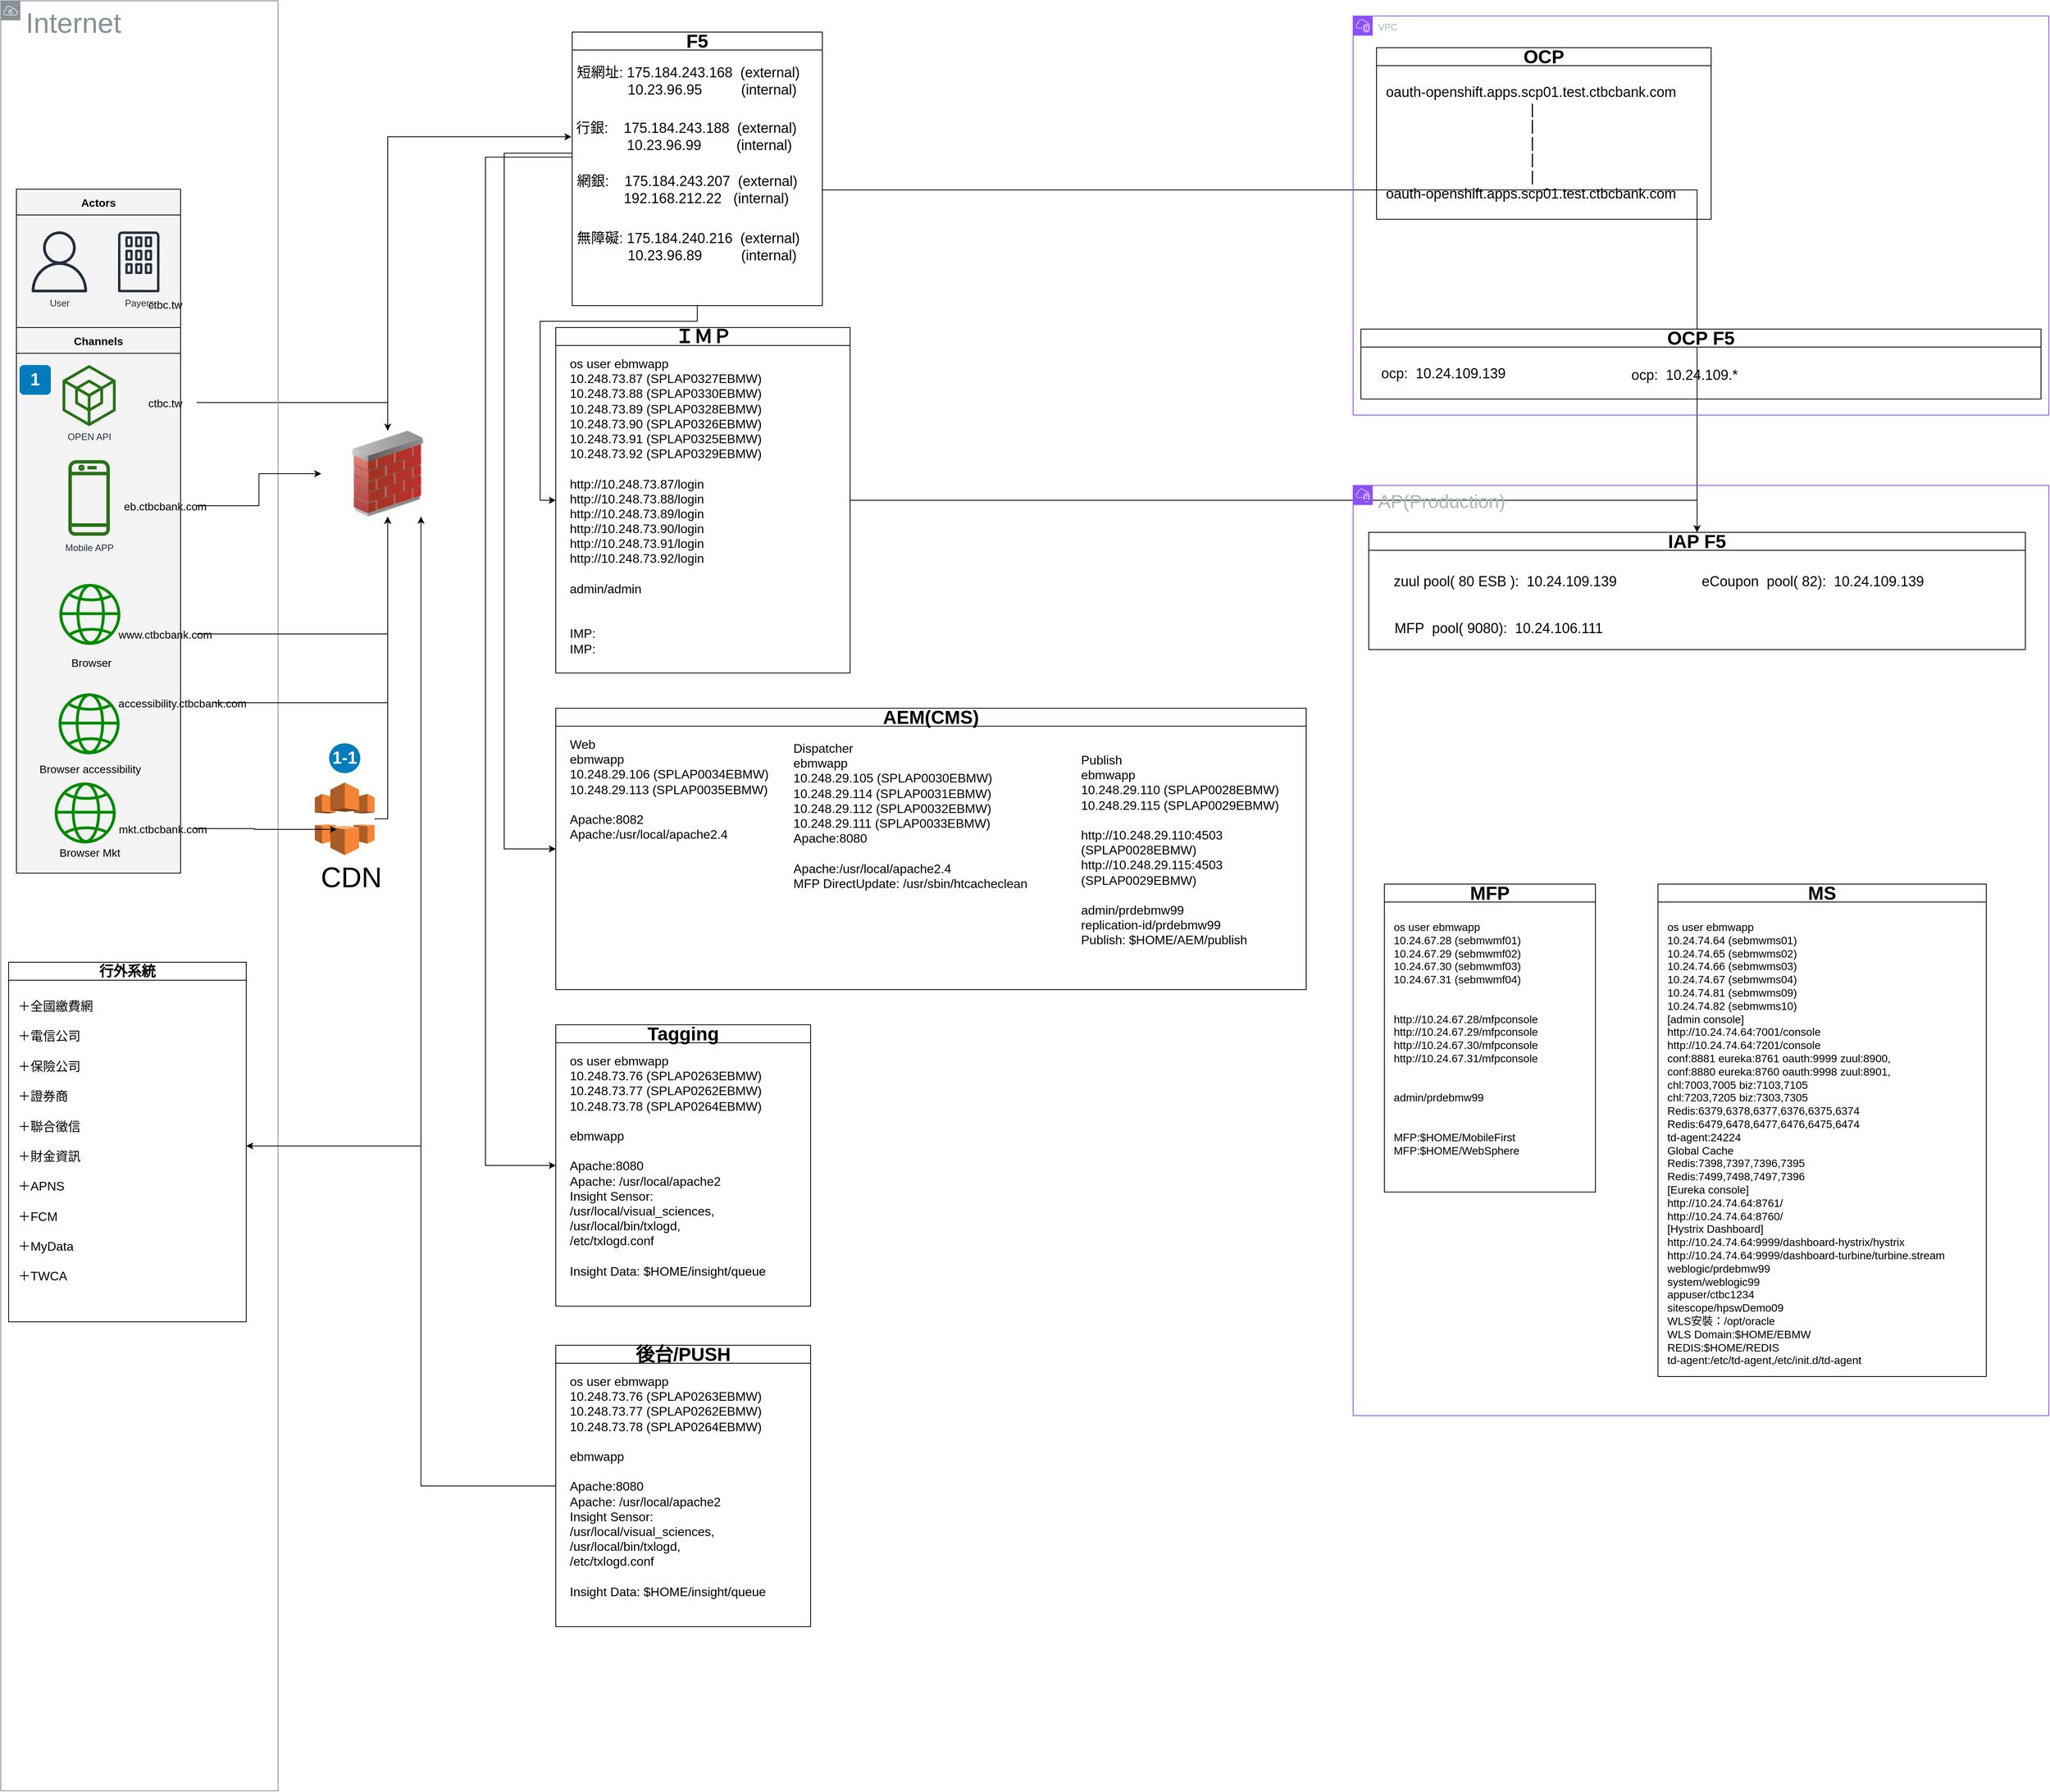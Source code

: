 <mxfile version="25.0.3">
  <diagram name="第 1 页" id="y4D9Tf6ymlBKxKTTLx2E">
    <mxGraphModel dx="2052" dy="1368" grid="1" gridSize="10" guides="1" tooltips="1" connect="1" arrows="1" fold="1" page="1" pageScale="1" pageWidth="3300" pageHeight="2339" math="0" shadow="0">
      <root>
        <mxCell id="0" />
        <mxCell id="1" parent="0" />
        <mxCell id="UHIflysu40mmN4eMS-2m-1" value="Actors" style="swimlane;fontSize=14;align=center;swimlaneFillColor=#f4f4f4;fillColor=#f4f4f4;startSize=33;container=1;pointerEvents=0;collapsible=0;recursiveResize=0;" parent="1" vertex="1">
          <mxGeometry x="30" y="251" width="210" height="177" as="geometry" />
        </mxCell>
        <mxCell id="UHIflysu40mmN4eMS-2m-2" value="User" style="outlineConnect=0;fontColor=#232F3E;gradientColor=none;fillColor=#232F3E;strokeColor=none;dashed=0;verticalLabelPosition=bottom;verticalAlign=top;align=center;html=1;fontSize=12;fontStyle=0;aspect=fixed;pointerEvents=1;shape=mxgraph.aws4.user;labelBackgroundColor=none;" parent="UHIflysu40mmN4eMS-2m-1" vertex="1">
          <mxGeometry x="16" y="54" width="78" height="78" as="geometry" />
        </mxCell>
        <mxCell id="UHIflysu40mmN4eMS-2m-3" value="Payers" style="outlineConnect=0;fontColor=#232F3E;gradientColor=none;fillColor=#232F3E;strokeColor=none;dashed=0;verticalLabelPosition=bottom;verticalAlign=top;align=center;html=1;fontSize=12;fontStyle=0;aspect=fixed;pointerEvents=1;shape=mxgraph.aws4.corporate_data_center;labelBackgroundColor=none;" parent="UHIflysu40mmN4eMS-2m-1" vertex="1">
          <mxGeometry x="130" y="54" width="53" height="78" as="geometry" />
        </mxCell>
        <mxCell id="UHIflysu40mmN4eMS-2m-4" value="Channels" style="swimlane;fontSize=14;align=center;swimlaneFillColor=#f4f4f4;fillColor=#f4f4f4;startSize=33;container=1;pointerEvents=0;collapsible=0;recursiveResize=0;" parent="1" vertex="1">
          <mxGeometry x="30" y="428" width="210" height="698" as="geometry" />
        </mxCell>
        <mxCell id="UHIflysu40mmN4eMS-2m-5" value="Mobile APP" style="outlineConnect=0;fontColor=#232F3E;gradientColor=none;strokeColor=none;fillColor=#277116;dashed=0;verticalLabelPosition=bottom;verticalAlign=top;align=center;html=1;fontSize=12;fontStyle=0;shape=mxgraph.aws4.mobile_client;labelBackgroundColor=none;" parent="UHIflysu40mmN4eMS-2m-4" vertex="1">
          <mxGeometry x="66.5" y="168" width="53" height="100" as="geometry" />
        </mxCell>
        <mxCell id="UHIflysu40mmN4eMS-2m-6" value="OPEN API" style="outlineConnect=0;fontColor=#232F3E;gradientColor=none;fillColor=#277116;strokeColor=none;dashed=0;verticalLabelPosition=bottom;verticalAlign=top;align=center;html=1;fontSize=12;fontStyle=0;aspect=fixed;pointerEvents=1;shape=mxgraph.aws4.external_sdk;labelBackgroundColor=none;" parent="UHIflysu40mmN4eMS-2m-4" vertex="1">
          <mxGeometry x="59" y="48" width="68" height="78" as="geometry" />
        </mxCell>
        <mxCell id="UHIflysu40mmN4eMS-2m-7" value="1" style="rounded=1;whiteSpace=wrap;html=1;fillColor=#007CBD;strokeColor=none;fontColor=#FFFFFF;fontStyle=1;fontSize=22;labelBackgroundColor=none;" parent="UHIflysu40mmN4eMS-2m-4" vertex="1">
          <mxGeometry x="4" y="48" width="40" height="38" as="geometry" />
        </mxCell>
        <mxCell id="UHIflysu40mmN4eMS-2m-8" value="" style="sketch=0;outlineConnect=0;fillColor=#008a00;strokeColor=#005700;dashed=0;verticalLabelPosition=bottom;verticalAlign=top;align=center;html=1;fontSize=12;fontStyle=0;aspect=fixed;pointerEvents=1;shape=mxgraph.aws4.globe;fontColor=#ffffff;" parent="UHIflysu40mmN4eMS-2m-4" vertex="1">
          <mxGeometry x="55" y="328" width="78" height="78" as="geometry" />
        </mxCell>
        <mxCell id="UHIflysu40mmN4eMS-2m-9" value="&lt;font style=&quot;font-size: 14px;&quot;&gt;Browser&lt;/font&gt;" style="text;html=1;align=center;verticalAlign=top;spacingTop=-4;fontSize=14;labelBackgroundColor=none;whiteSpace=wrap;" parent="UHIflysu40mmN4eMS-2m-4" vertex="1">
          <mxGeometry x="60" y="418" width="72" height="28.5" as="geometry" />
        </mxCell>
        <mxCell id="UHIflysu40mmN4eMS-2m-10" value="" style="sketch=0;outlineConnect=0;fillColor=#008a00;strokeColor=#005700;dashed=0;verticalLabelPosition=bottom;verticalAlign=top;align=center;html=1;fontSize=12;fontStyle=0;aspect=fixed;pointerEvents=1;shape=mxgraph.aws4.globe;fontColor=#ffffff;" parent="UHIflysu40mmN4eMS-2m-4" vertex="1">
          <mxGeometry x="49" y="582" width="78" height="78" as="geometry" />
        </mxCell>
        <mxCell id="UHIflysu40mmN4eMS-2m-11" value="&lt;font style=&quot;font-size: 14px;&quot;&gt;Browser Mkt&lt;/font&gt;" style="text;html=1;align=center;verticalAlign=top;spacingTop=-4;fontSize=14;labelBackgroundColor=none;whiteSpace=wrap;" parent="UHIflysu40mmN4eMS-2m-4" vertex="1">
          <mxGeometry x="39" y="661" width="110" height="28.5" as="geometry" />
        </mxCell>
        <UserObject label="&lt;span&gt;eb.ctbcbank.com&lt;/span&gt;" link="175.184.243.188(external) - 10.23.96.99(internal)" id="UHIflysu40mmN4eMS-2m-12">
          <mxCell style="text;html=1;align=center;verticalAlign=top;spacingTop=-4;fontSize=14;labelBackgroundColor=none;whiteSpace=wrap;" parent="UHIflysu40mmN4eMS-2m-4" vertex="1">
            <mxGeometry x="150" y="218" width="80.5" height="20" as="geometry" />
          </mxCell>
        </UserObject>
        <UserObject label="&lt;span&gt;www.ctbcbank.com&lt;/span&gt;" link="175.184.243.207(external) - 192.168.212.22(internal)" id="UHIflysu40mmN4eMS-2m-13">
          <mxCell style="text;html=1;align=center;verticalAlign=top;spacingTop=-4;fontSize=14;labelBackgroundColor=none;whiteSpace=wrap;" parent="UHIflysu40mmN4eMS-2m-4" vertex="1">
            <mxGeometry x="150" y="382" width="80.5" height="20" as="geometry" />
          </mxCell>
        </UserObject>
        <mxCell id="UHIflysu40mmN4eMS-2m-14" value="&lt;span&gt;mkt.ctbcbank.com&lt;/span&gt;" style="text;html=1;align=center;verticalAlign=top;spacingTop=-4;fontSize=14;labelBackgroundColor=none;whiteSpace=wrap;" parent="UHIflysu40mmN4eMS-2m-4" vertex="1">
          <mxGeometry x="147" y="631" width="80.5" height="20" as="geometry" />
        </mxCell>
        <mxCell id="UHIflysu40mmN4eMS-2m-15" value="" style="sketch=0;outlineConnect=0;fillColor=#008a00;strokeColor=#005700;dashed=0;verticalLabelPosition=bottom;verticalAlign=top;align=center;html=1;fontSize=12;fontStyle=0;aspect=fixed;pointerEvents=1;shape=mxgraph.aws4.globe;fontColor=#ffffff;" parent="UHIflysu40mmN4eMS-2m-4" vertex="1">
          <mxGeometry x="54" y="468" width="78" height="78" as="geometry" />
        </mxCell>
        <mxCell id="UHIflysu40mmN4eMS-2m-16" value="&lt;font style=&quot;font-size: 14px;&quot;&gt;Browser accessibility&lt;/font&gt;" style="text;html=1;align=center;verticalAlign=top;spacingTop=-4;fontSize=14;labelBackgroundColor=none;whiteSpace=wrap;" parent="UHIflysu40mmN4eMS-2m-4" vertex="1">
          <mxGeometry x="18.5" y="553.5" width="151" height="28.5" as="geometry" />
        </mxCell>
        <UserObject label="accessibility&lt;span&gt;.ctbcbank.com&lt;/span&gt;" link="175.184.240.216(external) - 10.23.69.89(internal)" id="UHIflysu40mmN4eMS-2m-17">
          <mxCell style="text;html=1;align=center;verticalAlign=top;spacingTop=-4;fontSize=14;labelBackgroundColor=none;whiteSpace=wrap;" parent="UHIflysu40mmN4eMS-2m-4" vertex="1">
            <mxGeometry x="172" y="470" width="80.5" height="20" as="geometry" />
          </mxCell>
        </UserObject>
        <mxCell id="OYcSonADlkUZ9qEDh8Ml-29" style="edgeStyle=orthogonalEdgeStyle;rounded=0;orthogonalLoop=1;jettySize=auto;html=1;" edge="1" parent="1" source="UHIflysu40mmN4eMS-2m-18" target="OYcSonADlkUZ9qEDh8Ml-1">
          <mxGeometry relative="1" as="geometry" />
        </mxCell>
        <UserObject label="&lt;span&gt;ctbc.tw&lt;/span&gt;" link="175.184.243.186(external)  -  10.23.96.95(internal)" linkTarget="_blank" id="UHIflysu40mmN4eMS-2m-18">
          <mxCell style="text;html=1;align=center;verticalAlign=top;spacingTop=-4;fontSize=14;labelBackgroundColor=none;whiteSpace=wrap;" parent="1" vertex="1">
            <mxGeometry x="180" y="514" width="80.5" height="20" as="geometry" />
          </mxCell>
        </UserObject>
        <mxCell id="UHIflysu40mmN4eMS-2m-20" value="&lt;font style=&quot;font-size: 36px;&quot;&gt;Internet&lt;/font&gt;" style="sketch=0;outlineConnect=0;gradientColor=none;html=1;whiteSpace=wrap;fontSize=12;fontStyle=0;shape=mxgraph.aws4.group;grIcon=mxgraph.aws4.group_vpc;strokeColor=#879196;fillColor=none;verticalAlign=top;align=left;spacingLeft=30;fontColor=#879196;dashed=0;" parent="1" vertex="1">
          <mxGeometry x="10" y="10" width="354.75" height="2290" as="geometry" />
        </mxCell>
        <mxCell id="OYcSonADlkUZ9qEDh8Ml-89" style="edgeStyle=orthogonalEdgeStyle;rounded=0;orthogonalLoop=1;jettySize=auto;html=1;entryX=0;entryY=0.5;entryDx=0;entryDy=0;" edge="1" parent="1" source="OYcSonADlkUZ9qEDh8Ml-1" target="OYcSonADlkUZ9qEDh8Ml-67">
          <mxGeometry relative="1" as="geometry" />
        </mxCell>
        <mxCell id="OYcSonADlkUZ9qEDh8Ml-100" style="edgeStyle=orthogonalEdgeStyle;rounded=0;orthogonalLoop=1;jettySize=auto;html=1;exitX=0.75;exitY=1;exitDx=0;exitDy=0;entryX=1;entryY=0.5;entryDx=0;entryDy=0;" edge="1" parent="1" source="OYcSonADlkUZ9qEDh8Ml-1" target="OYcSonADlkUZ9qEDh8Ml-99">
          <mxGeometry relative="1" as="geometry" />
        </mxCell>
        <mxCell id="OYcSonADlkUZ9qEDh8Ml-1" value="" style="image;html=1;image=img/lib/clip_art/networking/Firewall_02_128x128.png" vertex="1" parent="1">
          <mxGeometry x="420" y="560" width="170" height="110" as="geometry" />
        </mxCell>
        <mxCell id="OYcSonADlkUZ9qEDh8Ml-37" style="edgeStyle=orthogonalEdgeStyle;rounded=0;orthogonalLoop=1;jettySize=auto;html=1;" edge="1" parent="1" source="OYcSonADlkUZ9qEDh8Ml-22" target="OYcSonADlkUZ9qEDh8Ml-1">
          <mxGeometry relative="1" as="geometry">
            <Array as="points">
              <mxPoint x="505" y="1057" />
            </Array>
          </mxGeometry>
        </mxCell>
        <UserObject label="&lt;font style=&quot;font-size: 36px;&quot;&gt;CDN&lt;/font&gt;" link="https://github.com/kikiChuang/bank-design/blob/main/cdn" id="OYcSonADlkUZ9qEDh8Ml-22">
          <mxCell style="outlineConnect=0;dashed=0;verticalLabelPosition=bottom;verticalAlign=top;align=center;html=1;shape=mxgraph.aws3.cloudfront;fillColor=#F58536;gradientColor=none;shadow=0;strokeColor=#666666;spacingLeft=15;fontFamily=Helvetica;fontSize=12;fontColor=default;" vertex="1" parent="1">
            <mxGeometry x="411.75" y="1010" width="76.5" height="93" as="geometry" />
          </mxCell>
        </UserObject>
        <UserObject label="&lt;span&gt;ctbc.tw&lt;/span&gt;" link="175.184.243.186(external)  -  10.23.96.95(internal)" linkTarget="_blank" id="OYcSonADlkUZ9qEDh8Ml-28">
          <mxCell style="text;html=1;align=center;verticalAlign=top;spacingTop=-4;fontSize=14;labelBackgroundColor=none;whiteSpace=wrap;" vertex="1" parent="1">
            <mxGeometry x="180" y="388" width="80.5" height="20" as="geometry" />
          </mxCell>
        </UserObject>
        <mxCell id="OYcSonADlkUZ9qEDh8Ml-30" style="edgeStyle=orthogonalEdgeStyle;rounded=0;orthogonalLoop=1;jettySize=auto;html=1;" edge="1" parent="1" source="UHIflysu40mmN4eMS-2m-12" target="OYcSonADlkUZ9qEDh8Ml-1">
          <mxGeometry relative="1" as="geometry" />
        </mxCell>
        <mxCell id="OYcSonADlkUZ9qEDh8Ml-31" style="edgeStyle=orthogonalEdgeStyle;rounded=0;orthogonalLoop=1;jettySize=auto;html=1;entryX=0.5;entryY=1;entryDx=0;entryDy=0;" edge="1" parent="1" source="UHIflysu40mmN4eMS-2m-13" target="OYcSonADlkUZ9qEDh8Ml-1">
          <mxGeometry relative="1" as="geometry" />
        </mxCell>
        <mxCell id="OYcSonADlkUZ9qEDh8Ml-33" style="edgeStyle=orthogonalEdgeStyle;rounded=0;orthogonalLoop=1;jettySize=auto;html=1;" edge="1" parent="1" source="UHIflysu40mmN4eMS-2m-17" target="OYcSonADlkUZ9qEDh8Ml-1">
          <mxGeometry relative="1" as="geometry" />
        </mxCell>
        <mxCell id="OYcSonADlkUZ9qEDh8Ml-34" value="1-1" style="rounded=1;whiteSpace=wrap;html=1;fillColor=#007CBD;strokeColor=none;fontColor=#FFFFFF;fontStyle=1;fontSize=22;labelBackgroundColor=none;arcSize=50;" vertex="1" parent="1">
          <mxGeometry x="430" y="960" width="40" height="38" as="geometry" />
        </mxCell>
        <mxCell id="OYcSonADlkUZ9qEDh8Ml-35" style="edgeStyle=orthogonalEdgeStyle;rounded=0;orthogonalLoop=1;jettySize=auto;html=1;entryX=0.369;entryY=0.645;entryDx=0;entryDy=0;entryPerimeter=0;" edge="1" parent="1" source="UHIflysu40mmN4eMS-2m-14" target="OYcSonADlkUZ9qEDh8Ml-22">
          <mxGeometry relative="1" as="geometry" />
        </mxCell>
        <mxCell id="OYcSonADlkUZ9qEDh8Ml-90" style="edgeStyle=orthogonalEdgeStyle;rounded=0;orthogonalLoop=1;jettySize=auto;html=1;entryX=0;entryY=0.5;entryDx=0;entryDy=0;" edge="1" parent="1" source="OYcSonADlkUZ9qEDh8Ml-54" target="OYcSonADlkUZ9qEDh8Ml-72">
          <mxGeometry relative="1" as="geometry" />
        </mxCell>
        <mxCell id="OYcSonADlkUZ9qEDh8Ml-91" style="edgeStyle=orthogonalEdgeStyle;rounded=0;orthogonalLoop=1;jettySize=auto;html=1;entryX=0;entryY=0.5;entryDx=0;entryDy=0;" edge="1" parent="1" source="OYcSonADlkUZ9qEDh8Ml-54" target="OYcSonADlkUZ9qEDh8Ml-78">
          <mxGeometry relative="1" as="geometry">
            <mxPoint x="650" y="1220" as="targetPoint" />
            <Array as="points">
              <mxPoint x="654" y="205" />
              <mxPoint x="654" y="1095" />
            </Array>
          </mxGeometry>
        </mxCell>
        <mxCell id="OYcSonADlkUZ9qEDh8Ml-92" style="edgeStyle=orthogonalEdgeStyle;rounded=0;orthogonalLoop=1;jettySize=auto;html=1;entryX=0;entryY=0.5;entryDx=0;entryDy=0;" edge="1" parent="1" source="OYcSonADlkUZ9qEDh8Ml-54" target="OYcSonADlkUZ9qEDh8Ml-80">
          <mxGeometry relative="1" as="geometry">
            <Array as="points">
              <mxPoint x="630" y="210" />
              <mxPoint x="630" y="1500" />
            </Array>
          </mxGeometry>
        </mxCell>
        <mxCell id="OYcSonADlkUZ9qEDh8Ml-54" value="&lt;font style=&quot;font-size: 24px;&quot;&gt;F5&lt;/font&gt;" style="swimlane;whiteSpace=wrap;html=1;" vertex="1" parent="1">
          <mxGeometry x="741" y="50" width="320" height="350" as="geometry" />
        </mxCell>
        <mxCell id="OYcSonADlkUZ9qEDh8Ml-65" value="&lt;font style=&quot;font-size: 18px;&quot;&gt;短網址: 175.184.243.168&amp;nbsp; (external)&lt;/font&gt;&lt;div&gt;&lt;font style=&quot;font-size: 18px;&quot;&gt;&amp;nbsp; &amp;nbsp; &amp;nbsp; &amp;nbsp; &amp;nbsp; &amp;nbsp; &amp;nbsp;10.23.96.95&amp;nbsp; &amp;nbsp; &amp;nbsp; &amp;nbsp; &amp;nbsp; (internal)&lt;/font&gt;&lt;/div&gt;" style="text;strokeColor=none;fillColor=none;align=left;verticalAlign=middle;spacingLeft=4;spacingRight=4;overflow=hidden;points=[[0,0.5],[1,0.5]];portConstraint=eastwest;rotatable=0;whiteSpace=wrap;html=1;" vertex="1" parent="OYcSonADlkUZ9qEDh8Ml-54">
          <mxGeometry y="30" width="320" height="66" as="geometry" />
        </mxCell>
        <mxCell id="OYcSonADlkUZ9qEDh8Ml-67" value="&lt;font style=&quot;font-size: 18px;&quot;&gt;行銀:&amp;nbsp; &amp;nbsp; 175.184.243.188&amp;nbsp; (external)&lt;/font&gt;&lt;div&gt;&lt;font style=&quot;font-size: 18px;&quot;&gt;&amp;nbsp; &amp;nbsp; &amp;nbsp; &amp;nbsp; &amp;nbsp; &amp;nbsp; &amp;nbsp;10.23.96.99&amp;nbsp; &amp;nbsp; &amp;nbsp; &amp;nbsp; &amp;nbsp;(internal)&lt;/font&gt;&lt;/div&gt;" style="text;strokeColor=none;fillColor=none;align=left;verticalAlign=middle;spacingLeft=4;spacingRight=4;overflow=hidden;points=[[0,0.5],[1,0.5]];portConstraint=eastwest;rotatable=0;whiteSpace=wrap;html=1;" vertex="1" parent="1">
          <mxGeometry x="740" y="151" width="320" height="66" as="geometry" />
        </mxCell>
        <mxCell id="OYcSonADlkUZ9qEDh8Ml-144" style="edgeStyle=orthogonalEdgeStyle;rounded=0;orthogonalLoop=1;jettySize=auto;html=1;exitX=1;exitY=0.5;exitDx=0;exitDy=0;entryX=0.5;entryY=0;entryDx=0;entryDy=0;" edge="1" parent="1" source="OYcSonADlkUZ9qEDh8Ml-68" target="OYcSonADlkUZ9qEDh8Ml-116">
          <mxGeometry relative="1" as="geometry" />
        </mxCell>
        <mxCell id="OYcSonADlkUZ9qEDh8Ml-68" value="&lt;font style=&quot;font-size: 18px;&quot;&gt;網銀:&amp;nbsp; &amp;nbsp; 175.184.243.207&amp;nbsp; (external)&lt;/font&gt;&lt;div&gt;&lt;font style=&quot;font-size: 18px;&quot;&gt;&amp;nbsp; &amp;nbsp; &amp;nbsp; &amp;nbsp; &amp;nbsp; &amp;nbsp; 192.168.212.22&amp;nbsp; &amp;nbsp;(internal)&lt;/font&gt;&lt;/div&gt;" style="text;strokeColor=none;fillColor=none;align=left;verticalAlign=middle;spacingLeft=4;spacingRight=4;overflow=hidden;points=[[0,0.5],[1,0.5]];portConstraint=eastwest;rotatable=0;whiteSpace=wrap;html=1;" vertex="1" parent="1">
          <mxGeometry x="741" y="219" width="320" height="66" as="geometry" />
        </mxCell>
        <mxCell id="OYcSonADlkUZ9qEDh8Ml-69" value="&lt;font style=&quot;font-size: 18px;&quot;&gt;無障礙: 175.184.240.216&amp;nbsp; (external)&lt;/font&gt;&lt;div&gt;&lt;font style=&quot;font-size: 18px;&quot;&gt;&amp;nbsp; &amp;nbsp; &amp;nbsp; &amp;nbsp; &amp;nbsp; &amp;nbsp; &amp;nbsp;10.23.96.89&amp;nbsp; &amp;nbsp; &amp;nbsp; &amp;nbsp; &amp;nbsp; (internal)&lt;/font&gt;&lt;/div&gt;" style="text;strokeColor=none;fillColor=none;align=left;verticalAlign=middle;spacingLeft=4;spacingRight=4;overflow=hidden;points=[[0,0.5],[1,0.5]];portConstraint=eastwest;rotatable=0;whiteSpace=wrap;html=1;" vertex="1" parent="1">
          <mxGeometry x="741" y="292" width="320" height="66" as="geometry" />
        </mxCell>
        <mxCell id="OYcSonADlkUZ9qEDh8Ml-143" style="edgeStyle=orthogonalEdgeStyle;rounded=0;orthogonalLoop=1;jettySize=auto;html=1;entryX=0.5;entryY=0;entryDx=0;entryDy=0;" edge="1" parent="1" source="OYcSonADlkUZ9qEDh8Ml-72" target="OYcSonADlkUZ9qEDh8Ml-116">
          <mxGeometry relative="1" as="geometry" />
        </mxCell>
        <mxCell id="OYcSonADlkUZ9qEDh8Ml-72" value="&lt;font style=&quot;font-size: 24px;&quot;&gt;ＩＭＰ&lt;/font&gt;" style="swimlane;whiteSpace=wrap;html=1;" vertex="1" parent="1">
          <mxGeometry x="720" y="428" width="376.5" height="442" as="geometry" />
        </mxCell>
        <mxCell id="OYcSonADlkUZ9qEDh8Ml-77" value="os user ebmwapp&#xa;10.248.73.87 (SPLAP0327EBMW)&#xa;10.248.73.88 (SPLAP0330EBMW)&#xa;10.248.73.89 (SPLAP0328EBMW)&#xa;10.248.73.90 (SPLAP0326EBMW)&#xa;10.248.73.91 (SPLAP0325EBMW)&#xa;10.248.73.92 (SPLAP0329EBMW)&#xa;&#xa;http://10.248.73.87/login&#xa;http://10.248.73.88/login&#xa;http://10.248.73.89/login&#xa;http://10.248.73.90/login&#xa;http://10.248.73.91/login&#xa;http://10.248.73.92/login&#xa;&#xa;admin/admin&#xa;&#xa;&#xa;IMP:&#xa;IMP:" style="text;whiteSpace=wrap;fontSize=16;" vertex="1" parent="OYcSonADlkUZ9qEDh8Ml-72">
          <mxGeometry x="16" y="30" width="294" height="390" as="geometry" />
        </mxCell>
        <mxCell id="OYcSonADlkUZ9qEDh8Ml-78" value="&lt;font style=&quot;font-size: 24px;&quot;&gt;AEM(CMS)&lt;/font&gt;" style="swimlane;whiteSpace=wrap;html=1;" vertex="1" parent="1">
          <mxGeometry x="720" y="915" width="960" height="360" as="geometry" />
        </mxCell>
        <mxCell id="OYcSonADlkUZ9qEDh8Ml-79" value="Web&#xa;ebmwapp&#xa;10.248.29.106 (SPLAP0034EBMW)&#xa;10.248.29.113 (SPLAP0035EBMW)&#xa;&#xa;Apache:8082&#xa;Apache:/usr/local/apache2.4" style="text;whiteSpace=wrap;fontSize=16;" vertex="1" parent="OYcSonADlkUZ9qEDh8Ml-78">
          <mxGeometry x="16" y="30" width="284" height="260" as="geometry" />
        </mxCell>
        <mxCell id="OYcSonADlkUZ9qEDh8Ml-84" value="Dispatcher&#xa;ebmwapp&#xa;10.248.29.105 (SPLAP0030EBMW)&#xa;10.248.29.114 (SPLAP0031EBMW)&#xa;10.248.29.112 (SPLAP0032EBMW)&#xa;10.248.29.111 (SPLAP0033EBMW)&#xa;Apache:8080&#xa;&#xa;Apache:/usr/local/apache2.4&#xa;MFP DirectUpdate: /usr/sbin/htcacheclean" style="text;whiteSpace=wrap;fontSize=16;" vertex="1" parent="OYcSonADlkUZ9qEDh8Ml-78">
          <mxGeometry x="302" y="35" width="308" height="255" as="geometry" />
        </mxCell>
        <mxCell id="OYcSonADlkUZ9qEDh8Ml-85" value="Publish&#xa;ebmwapp&#xa;10.248.29.110 (SPLAP0028EBMW)&#xa;10.248.29.115 (SPLAP0029EBMW)&#xa;&#xa;http://10.248.29.110:4503 (SPLAP0028EBMW)&#xa;http://10.248.29.115:4503 (SPLAP0029EBMW)&#xa;&#xa;admin/prdebmw99&#xa;replication-id/prdebmw99&#xa;Publish: $HOME/AEM/publish" style="text;whiteSpace=wrap;fontSize=16;" vertex="1" parent="OYcSonADlkUZ9qEDh8Ml-78">
          <mxGeometry x="670" y="50" width="280" height="280" as="geometry" />
        </mxCell>
        <mxCell id="OYcSonADlkUZ9qEDh8Ml-80" value="&lt;font style=&quot;font-size: 24px;&quot;&gt;Tagging&lt;/font&gt;" style="swimlane;whiteSpace=wrap;html=1;" vertex="1" parent="1">
          <mxGeometry x="720" y="1320" width="326" height="360" as="geometry" />
        </mxCell>
        <mxCell id="OYcSonADlkUZ9qEDh8Ml-82" value="os user ebmwapp&#xa;10.248.73.76 (SPLAP0263EBMW)&#xa;10.248.73.77 (SPLAP0262EBMW)&#xa;10.248.73.78 (SPLAP0264EBMW)&#xa;&#xa;ebmwapp&#xa;&#xa;Apache:8080&#xa;Apache: /usr/local/apache2&#xa;Insight Sensor:&#xa;/usr/local/visual_sciences,&#xa;/usr/local/bin/txlogd,&#xa;/etc/txlogd.conf&#xa;&#xa;Insight Data: $HOME/insight/queue" style="text;whiteSpace=wrap;fontSize=16;" vertex="1" parent="OYcSonADlkUZ9qEDh8Ml-80">
          <mxGeometry x="16" y="30" width="294" height="340" as="geometry" />
        </mxCell>
        <mxCell id="OYcSonADlkUZ9qEDh8Ml-96" style="edgeStyle=orthogonalEdgeStyle;rounded=0;orthogonalLoop=1;jettySize=auto;html=1;entryX=0.75;entryY=1;entryDx=0;entryDy=0;" edge="1" parent="1" source="OYcSonADlkUZ9qEDh8Ml-87" target="OYcSonADlkUZ9qEDh8Ml-1">
          <mxGeometry relative="1" as="geometry" />
        </mxCell>
        <mxCell id="OYcSonADlkUZ9qEDh8Ml-87" value="&lt;span style=&quot;font-size: 24px;&quot;&gt;後台/PUSH&lt;/span&gt;" style="swimlane;whiteSpace=wrap;html=1;" vertex="1" parent="1">
          <mxGeometry x="720" y="1730" width="326" height="360" as="geometry" />
        </mxCell>
        <mxCell id="OYcSonADlkUZ9qEDh8Ml-88" value="os user ebmwapp&#xa;10.248.73.76 (SPLAP0263EBMW)&#xa;10.248.73.77 (SPLAP0262EBMW)&#xa;10.248.73.78 (SPLAP0264EBMW)&#xa;&#xa;ebmwapp&#xa;&#xa;Apache:8080&#xa;Apache: /usr/local/apache2&#xa;Insight Sensor:&#xa;/usr/local/visual_sciences,&#xa;/usr/local/bin/txlogd,&#xa;/etc/txlogd.conf&#xa;&#xa;Insight Data: $HOME/insight/queue" style="text;whiteSpace=wrap;fontSize=16;" vertex="1" parent="OYcSonADlkUZ9qEDh8Ml-87">
          <mxGeometry x="16" y="30" width="294" height="340" as="geometry" />
        </mxCell>
        <mxCell id="OYcSonADlkUZ9qEDh8Ml-98" value="&lt;font style=&quot;font-size: 18px;&quot;&gt;行外系統&lt;/font&gt;" style="swimlane;whiteSpace=wrap;html=1;" vertex="1" parent="1">
          <mxGeometry x="20" y="1240" width="304" height="460" as="geometry" />
        </mxCell>
        <mxCell id="OYcSonADlkUZ9qEDh8Ml-99" value="＋全國繳費網&#xa;&#xa;＋電信公司&#xa;&#xa;＋保險公司&#xa;&#xa;＋證券商&#xa;&#xa;＋聯合徵信&#xa;&#xa;＋財金資訊&#xa;&#xa;＋APNS&#xa;&#xa;＋FCM&#xa;&#xa;＋MyData&#xa;&#xa;＋TWCA" style="text;whiteSpace=wrap;fontSize=16;" vertex="1" parent="OYcSonADlkUZ9qEDh8Ml-98">
          <mxGeometry x="10" y="40" width="294" height="390" as="geometry" />
        </mxCell>
        <mxCell id="OYcSonADlkUZ9qEDh8Ml-133" value="&lt;font style=&quot;font-size: 24px;&quot;&gt;AP(Production)&lt;/font&gt;" style="points=[[0,0],[0.25,0],[0.5,0],[0.75,0],[1,0],[1,0.25],[1,0.5],[1,0.75],[1,1],[0.75,1],[0.5,1],[0.25,1],[0,1],[0,0.75],[0,0.5],[0,0.25]];outlineConnect=0;gradientColor=none;html=1;whiteSpace=wrap;fontSize=12;fontStyle=0;container=1;pointerEvents=0;collapsible=0;recursiveResize=0;shape=mxgraph.aws4.group;grIcon=mxgraph.aws4.group_vpc2;strokeColor=#8C4FFF;fillColor=none;verticalAlign=top;align=left;spacingLeft=30;fontColor=#AAB7B8;dashed=0;" vertex="1" parent="1">
          <mxGeometry x="1740" y="630" width="890" height="1190" as="geometry" />
        </mxCell>
        <mxCell id="OYcSonADlkUZ9qEDh8Ml-106" value="&lt;font style=&quot;font-size: 24px;&quot;&gt;MFP&lt;/font&gt;" style="swimlane;whiteSpace=wrap;html=1;" vertex="1" parent="OYcSonADlkUZ9qEDh8Ml-133">
          <mxGeometry x="40" y="510" width="270" height="394" as="geometry" />
        </mxCell>
        <mxCell id="OYcSonADlkUZ9qEDh8Ml-107" value="os user ebmwapp&#xa;10.24.67.28 (sebmwmf01)&#xa;10.24.67.29 (sebmwmf02)&#xa;10.24.67.30 (sebmwmf03)&#xa;10.24.67.31 (sebmwmf04)&#xa;&#xa;&#xa;http://10.24.67.28/mfpconsole&#xa;http://10.24.67.29/mfpconsole&#xa;http://10.24.67.30/mfpconsole&#xa;http://10.24.67.31/mfpconsole&#xa;&#xa;&#xa;admin/prdebmw99&#xa;&#xa;&#xa;MFP:$HOME/MobileFirst&#xa;MFP:$HOME/WebSphere" style="text;whiteSpace=wrap;fontSize=14;" vertex="1" parent="OYcSonADlkUZ9qEDh8Ml-106">
          <mxGeometry x="10" y="40" width="260" height="330" as="geometry" />
        </mxCell>
        <mxCell id="OYcSonADlkUZ9qEDh8Ml-112" value="&lt;font style=&quot;font-size: 24px;&quot;&gt;MS&lt;/font&gt;" style="swimlane;whiteSpace=wrap;html=1;" vertex="1" parent="OYcSonADlkUZ9qEDh8Ml-133">
          <mxGeometry x="390" y="510" width="420" height="630" as="geometry" />
        </mxCell>
        <mxCell id="OYcSonADlkUZ9qEDh8Ml-113" value="os user ebmwapp&#xa;10.24.74.64 (sebmwms01)&#xa;10.24.74.65 (sebmwms02)&#xa;10.24.74.66 (sebmwms03)&#xa;10.24.74.67 (sebmwms04)&#xa;10.24.74.81 (sebmwms09)&#xa;10.24.74.82 (sebmwms10)&#xa;[admin console]&#xa;http://10.24.74.64:7001/console&#xa;http://10.24.74.64:7201/console&#xa;conf:8881 eureka:8761 oauth:9999 zuul:8900,&#xa;conf:8880 eureka:8760 oauth:9998 zuul:8901,&#xa;chl:7003,7005 biz:7103,7105&#xa;chl:7203,7205 biz:7303,7305&#xa;Redis:6379,6378,6377,6376,6375,6374&#xa;Redis:6479,6478,6477,6476,6475,6474&#xa;td-agent:24224&#xa;Global Cache&#xa;Redis:7398,7397,7396,7395&#xa;Redis:7499,7498,7497,7396&#xa;[Eureka console]&#xa;http://10.24.74.64:8761/&#xa;http://10.24.74.64:8760/&#xa;[Hystrix Dashboard]&#xa;http://10.24.74.64:9999/dashboard-hystrix/hystrix&#xa;http://10.24.74.64:9999/dashboard-turbine/turbine.stream&#xa;weblogic/prdebmw99&#xa;system/weblogic99&#xa;appuser/ctbc1234&#xa;sitescope/hpswDemo09&#xa;WLS安裝：/opt/oracle&#xa;WLS Domain:$HOME/EBMW&#xa;REDIS:$HOME/REDIS&#xa;td-agent:/etc/td-agent,/etc/init.d/td-agent" style="text;whiteSpace=wrap;fontSize=14;" vertex="1" parent="OYcSonADlkUZ9qEDh8Ml-112">
          <mxGeometry x="10" y="40" width="400" height="580" as="geometry" />
        </mxCell>
        <mxCell id="OYcSonADlkUZ9qEDh8Ml-116" value="&lt;font style=&quot;font-size: 24px;&quot;&gt;IAP F5&lt;/font&gt;" style="swimlane;whiteSpace=wrap;html=1;" vertex="1" parent="OYcSonADlkUZ9qEDh8Ml-133">
          <mxGeometry x="20" y="60" width="840" height="150" as="geometry" />
        </mxCell>
        <mxCell id="OYcSonADlkUZ9qEDh8Ml-117" value="&lt;font style=&quot;font-size: 18px;&quot;&gt;zuul pool( 80 ESB ):&amp;nbsp; &lt;/font&gt;&lt;span style=&quot;font-size: 18px; background-color: initial;&quot;&gt;10.24.109.139&amp;nbsp;&amp;nbsp;&lt;/span&gt;" style="text;strokeColor=none;fillColor=none;align=left;verticalAlign=middle;spacingLeft=4;spacingRight=4;overflow=hidden;points=[[0,0.5],[1,0.5]];portConstraint=eastwest;rotatable=0;whiteSpace=wrap;html=1;" vertex="1" parent="OYcSonADlkUZ9qEDh8Ml-116">
          <mxGeometry x="26" y="30" width="320" height="66" as="geometry" />
        </mxCell>
        <mxCell id="OYcSonADlkUZ9qEDh8Ml-121" value="&lt;font style=&quot;font-size: 18px;&quot;&gt;eCoupon&amp;nbsp; pool( 82):&amp;nbsp;&amp;nbsp;&lt;/font&gt;&lt;span style=&quot;font-size: 18px; background-color: initial;&quot;&gt;10.24.109.139&amp;nbsp;&amp;nbsp;&lt;/span&gt;" style="text;strokeColor=none;fillColor=none;align=left;verticalAlign=middle;spacingLeft=4;spacingRight=4;overflow=hidden;points=[[0,0.5],[1,0.5]];portConstraint=eastwest;rotatable=0;whiteSpace=wrap;html=1;" vertex="1" parent="OYcSonADlkUZ9qEDh8Ml-116">
          <mxGeometry x="420" y="30" width="320" height="66" as="geometry" />
        </mxCell>
        <mxCell id="OYcSonADlkUZ9qEDh8Ml-122" value="&lt;font style=&quot;font-size: 18px;&quot;&gt;MFP&amp;nbsp; pool( 9080):&amp;nbsp;&amp;nbsp;&lt;/font&gt;&lt;span style=&quot;font-size: 18px; background-color: initial;&quot;&gt;10.24.106.111&lt;/span&gt;" style="text;strokeColor=none;fillColor=none;align=left;verticalAlign=middle;spacingLeft=4;spacingRight=4;overflow=hidden;points=[[0,0.5],[1,0.5]];portConstraint=eastwest;rotatable=0;whiteSpace=wrap;html=1;" vertex="1" parent="OYcSonADlkUZ9qEDh8Ml-116">
          <mxGeometry x="27" y="90" width="320" height="66" as="geometry" />
        </mxCell>
        <mxCell id="OYcSonADlkUZ9qEDh8Ml-136" value="VPC" style="points=[[0,0],[0.25,0],[0.5,0],[0.75,0],[1,0],[1,0.25],[1,0.5],[1,0.75],[1,1],[0.75,1],[0.5,1],[0.25,1],[0,1],[0,0.75],[0,0.5],[0,0.25]];outlineConnect=0;gradientColor=none;html=1;whiteSpace=wrap;fontSize=12;fontStyle=0;container=1;pointerEvents=0;collapsible=0;recursiveResize=0;shape=mxgraph.aws4.group;grIcon=mxgraph.aws4.group_vpc2;strokeColor=#8C4FFF;fillColor=none;verticalAlign=top;align=left;spacingLeft=30;fontColor=#AAB7B8;dashed=0;" vertex="1" parent="1">
          <mxGeometry x="1740" y="29.5" width="890" height="510.5" as="geometry" />
        </mxCell>
        <mxCell id="OYcSonADlkUZ9qEDh8Ml-126" value="&lt;span style=&quot;font-size: 24px;&quot;&gt;OCP&lt;/span&gt;" style="swimlane;whiteSpace=wrap;html=1;" vertex="1" parent="OYcSonADlkUZ9qEDh8Ml-136">
          <mxGeometry x="30" y="40.5" width="428" height="219.5" as="geometry" />
        </mxCell>
        <mxCell id="OYcSonADlkUZ9qEDh8Ml-127" value="oauth-openshift.apps.scp01.test.ctbcbank.com&#xa;                                     |&#xa;                                     |&#xa;                                     |&#xa;                                     |  &#xa;                                     |&#xa;oauth-openshift.apps.scp01.test.ctbcbank.com&#xa;&#xa;" style="text;whiteSpace=wrap;fontSize=18;" vertex="1" parent="OYcSonADlkUZ9qEDh8Ml-126">
          <mxGeometry x="10" y="40" width="400" height="160" as="geometry" />
        </mxCell>
        <mxCell id="OYcSonADlkUZ9qEDh8Ml-137" value="&lt;font style=&quot;font-size: 24px;&quot;&gt;OCP F5&lt;/font&gt;" style="swimlane;whiteSpace=wrap;html=1;" vertex="1" parent="OYcSonADlkUZ9qEDh8Ml-136">
          <mxGeometry x="10" y="400.5" width="870" height="89.5" as="geometry" />
        </mxCell>
        <mxCell id="OYcSonADlkUZ9qEDh8Ml-138" value="&lt;font style=&quot;font-size: 18px;&quot;&gt;ocp:&amp;nbsp; &lt;/font&gt;&lt;span style=&quot;font-size: 18px; background-color: initial;&quot;&gt;10.24.109.139&amp;nbsp;&amp;nbsp;&lt;/span&gt;" style="text;strokeColor=none;fillColor=none;align=left;verticalAlign=middle;spacingLeft=4;spacingRight=4;overflow=hidden;points=[[0,0.5],[1,0.5]];portConstraint=eastwest;rotatable=0;whiteSpace=wrap;html=1;" vertex="1" parent="OYcSonADlkUZ9qEDh8Ml-137">
          <mxGeometry x="20" y="23.5" width="320" height="66" as="geometry" />
        </mxCell>
        <mxCell id="OYcSonADlkUZ9qEDh8Ml-141" value="&lt;font style=&quot;font-size: 18px;&quot;&gt;ocp:&amp;nbsp; &lt;/font&gt;&lt;span style=&quot;font-size: 18px; background-color: initial;&quot;&gt;10.24.109.*&lt;/span&gt;" style="text;strokeColor=none;fillColor=none;align=left;verticalAlign=middle;spacingLeft=4;spacingRight=4;overflow=hidden;points=[[0,0.5],[1,0.5]];portConstraint=eastwest;rotatable=0;whiteSpace=wrap;html=1;" vertex="1" parent="OYcSonADlkUZ9qEDh8Ml-137">
          <mxGeometry x="340" y="30" width="260" height="58.25" as="geometry" />
        </mxCell>
      </root>
    </mxGraphModel>
  </diagram>
</mxfile>
